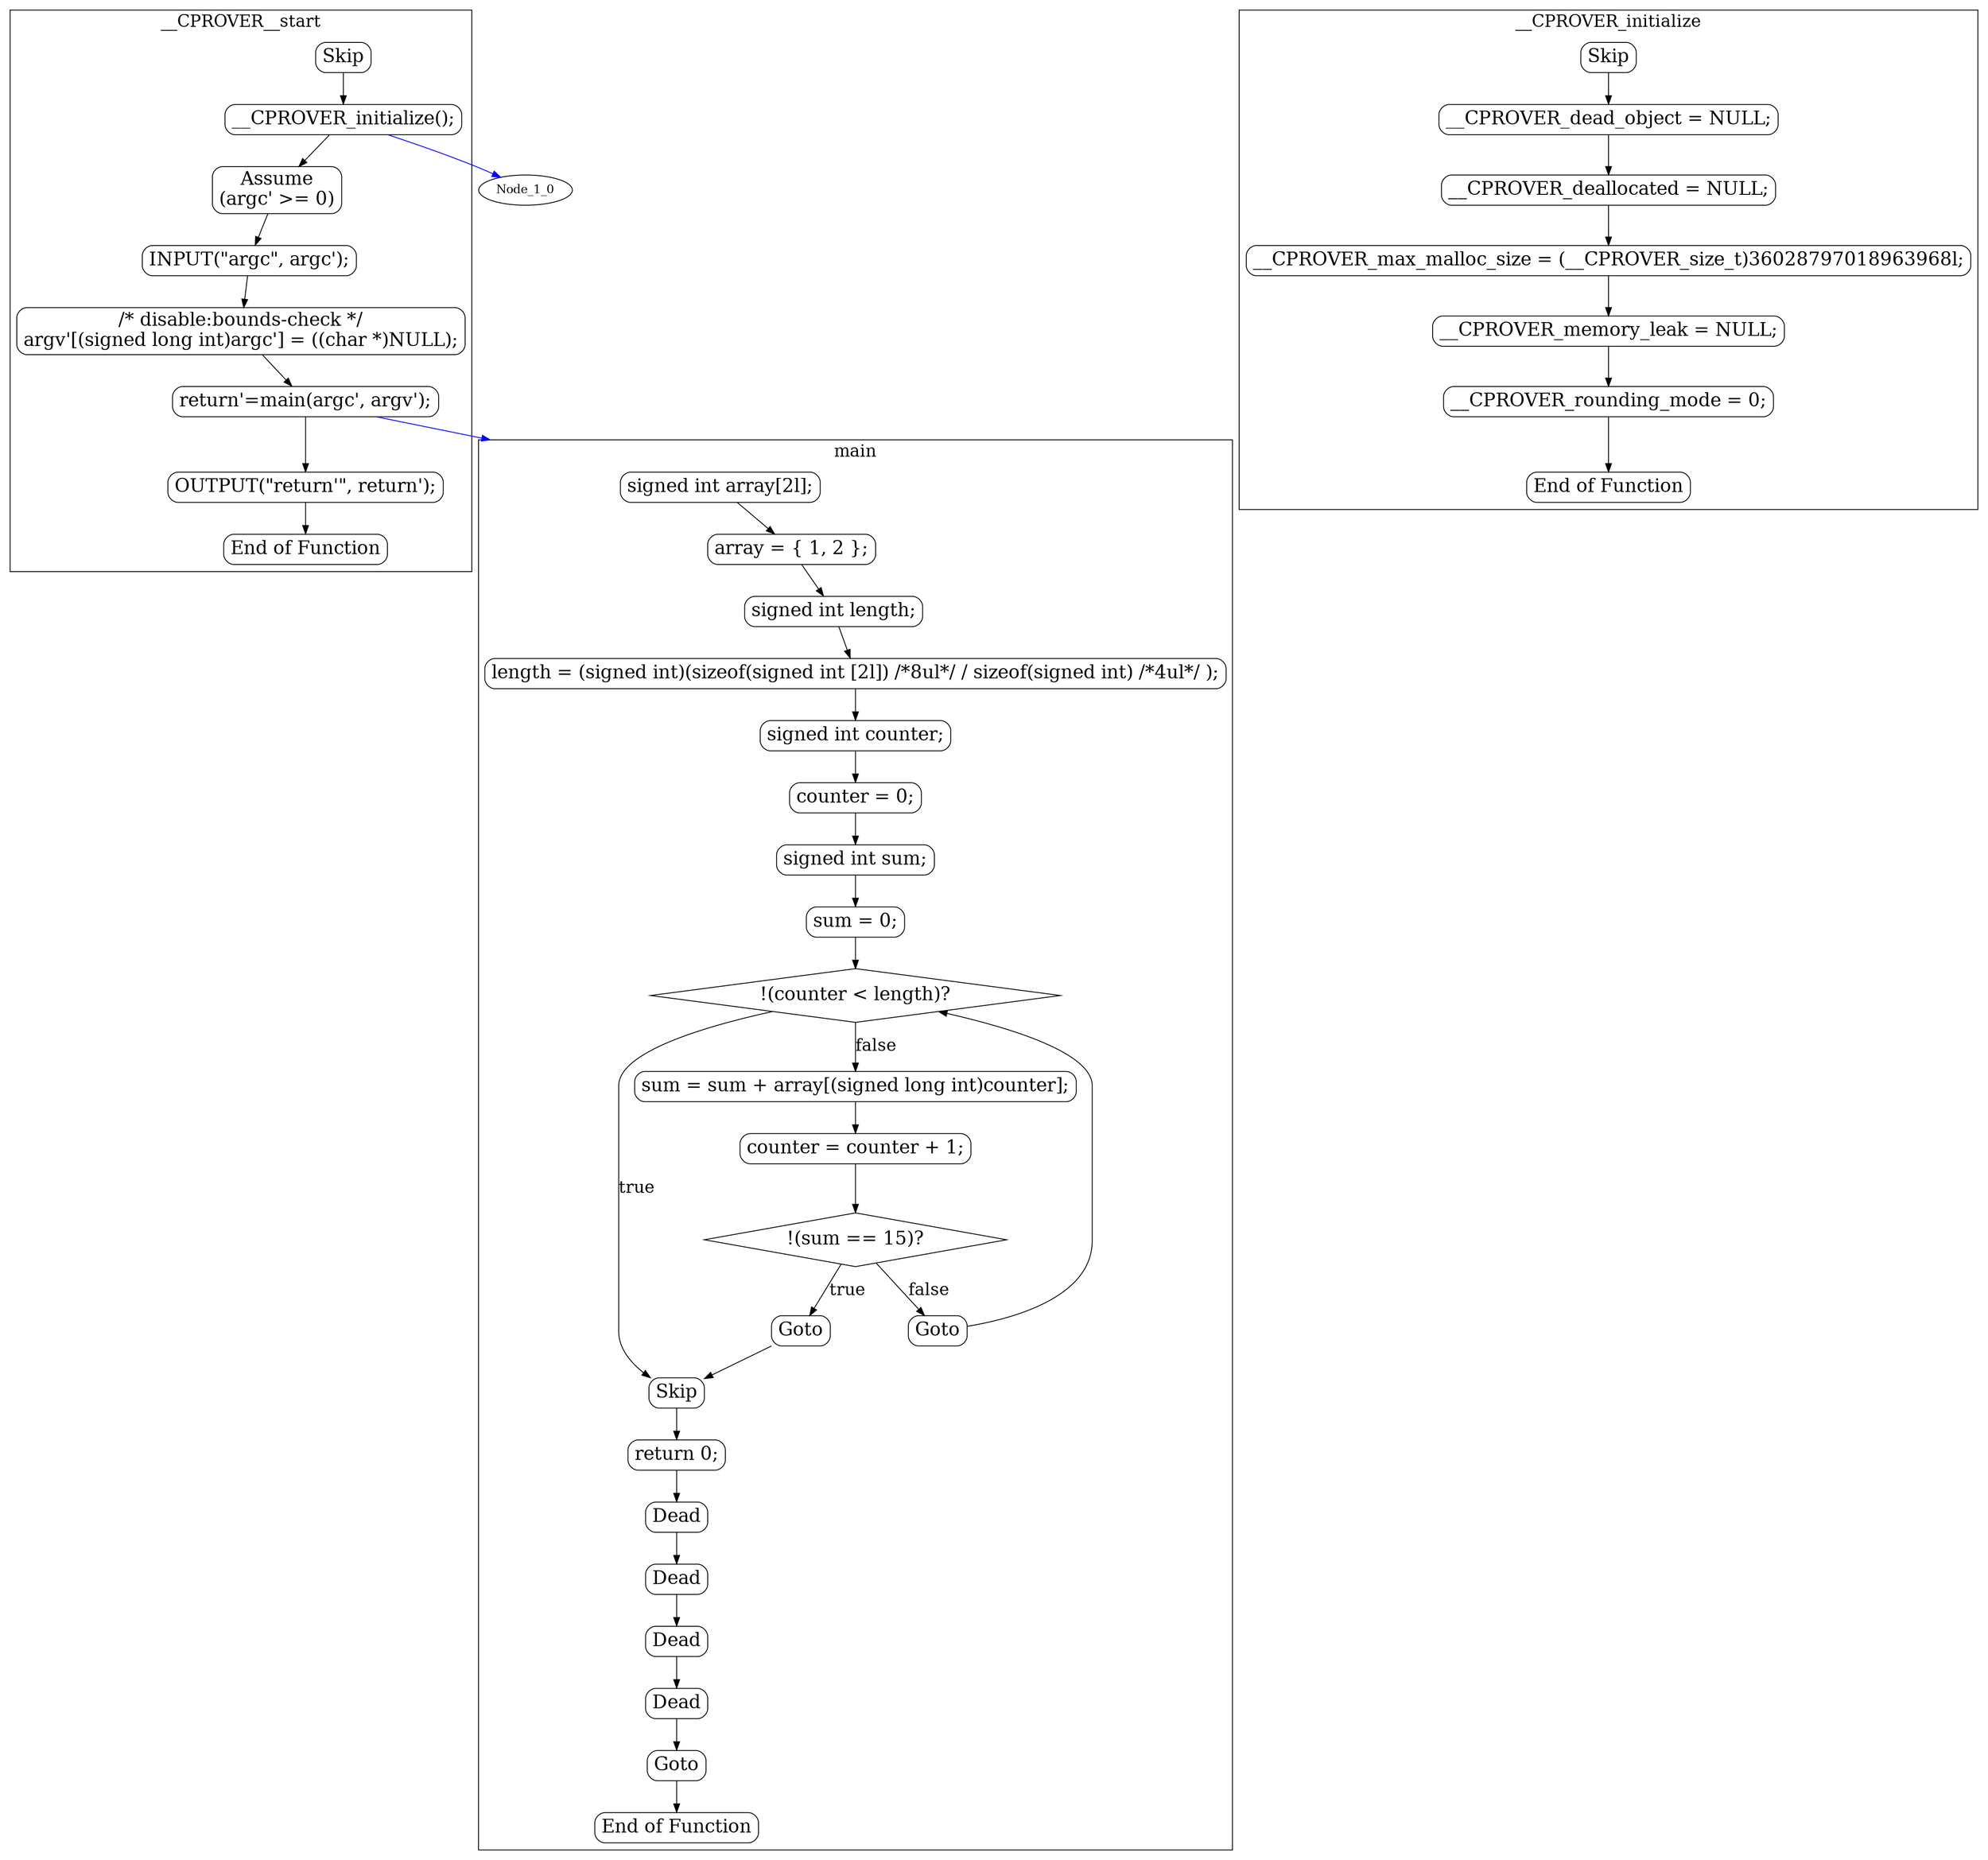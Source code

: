 digraph G {
color=black;orientation=portrait;fontsize=20;compound=true;size="30,40";ratio=compress;
subgraph "cluster_main" {
label="main";
Node_0_0 [shape=Mrecord,fontsize=22,label="signed int array[2l];"];
Node_0_0 -> Node_0_1 ;
Node_0_1 [shape=Mrecord,fontsize=22,label="array = \{ 1, 2 \};"];
Node_0_1 -> Node_0_2 ;
Node_0_2 [shape=Mrecord,fontsize=22,label="signed int length;"];
Node_0_2 -> Node_0_3 ;
Node_0_3 [shape=Mrecord,fontsize=22,label="length = (signed int)(sizeof(signed int [2l]) /*8ul*/  / sizeof(signed int) /*4ul*/ );"];
Node_0_3 -> Node_0_4 ;
Node_0_4 [shape=Mrecord,fontsize=22,label="signed int counter;"];
Node_0_4 -> Node_0_5 ;
Node_0_5 [shape=Mrecord,fontsize=22,label="counter = 0;"];
Node_0_5 -> Node_0_6 ;
Node_0_6 [shape=Mrecord,fontsize=22,label="signed int sum;"];
Node_0_6 -> Node_0_7 ;
Node_0_7 [shape=Mrecord,fontsize=22,label="sum = 0;"];
Node_0_7 -> Node_0_8 ;
Node_0_8 [shape=diamond,fontsize=22,label="!(counter \< length)?"];
Node_0_8 -> Node_0_17 [fontsize=20,label="true"];
Node_0_8 -> Node_0_9 [fontsize=20,label="false"];
Node_0_17 [shape=Mrecord,fontsize=22,label="Skip"];
Node_0_17 -> Node_0_18 ;
Node_0_9 [shape=Mrecord,fontsize=22,label="sum = sum + array[(signed long int)counter];"];
Node_0_9 -> Node_0_10 ;
Node_0_18 [shape=Mrecord,fontsize=22,label="return 0;"];
Node_0_18 -> Node_0_19 ;
Node_0_10 [shape=Mrecord,fontsize=22,label="counter = counter + 1;"];
Node_0_10 -> Node_0_11 ;
Node_0_19 [shape=Mrecord,fontsize=22,label="Dead"];
Node_0_19 -> Node_0_20 ;
Node_0_11 [shape=diamond,fontsize=22,label="!(sum == 15)?"];
Node_0_11 -> Node_0_14 [fontsize=20,label="true"];
Node_0_11 -> Node_0_12 [fontsize=20,label="false"];
Node_0_20 [shape=Mrecord,fontsize=22,label="Dead"];
Node_0_20 -> Node_0_21 ;
Node_0_14 [shape=Mrecord,fontsize=22,label="Goto"];
Node_0_14 -> Node_0_17 ;
Node_0_12 [shape=Mrecord,fontsize=22,label="Goto"];
Node_0_12 -> Node_0_8 ;
Node_0_21 [shape=Mrecord,fontsize=22,label="Dead"];
Node_0_21 -> Node_0_22 ;
Node_0_22 [shape=Mrecord,fontsize=22,label="Dead"];
Node_0_22 -> Node_0_23 ;
Node_0_23 [shape=Mrecord,fontsize=22,label="Goto"];
Node_0_23 -> Node_0_24 ;
Node_0_24 [shape=Mrecord,fontsize=22,label="End of Function"];
}
subgraph "cluster___CPROVER_initialize" {
label="__CPROVER_initialize";
Node_1_25 [shape=Mrecord,fontsize=22,label="Skip"];
Node_1_25 -> Node_1_26 ;
Node_1_26 [shape=Mrecord,fontsize=22,label="__CPROVER_dead_object = NULL;"];
Node_1_26 -> Node_1_27 ;
Node_1_27 [shape=Mrecord,fontsize=22,label="__CPROVER_deallocated = NULL;"];
Node_1_27 -> Node_1_28 ;
Node_1_28 [shape=Mrecord,fontsize=22,label="__CPROVER_max_malloc_size = (__CPROVER_size_t)36028797018963968l;"];
Node_1_28 -> Node_1_29 ;
Node_1_29 [shape=Mrecord,fontsize=22,label="__CPROVER_memory_leak = NULL;"];
Node_1_29 -> Node_1_30 ;
Node_1_30 [shape=Mrecord,fontsize=22,label="__CPROVER_rounding_mode = 0;"];
Node_1_30 -> Node_1_31 ;
Node_1_31 [shape=Mrecord,fontsize=22,label="End of Function"];
}
subgraph "cluster___CPROVER__start" {
label="__CPROVER__start";
Node_2_32 [shape=Mrecord,fontsize=22,label="Skip"];
Node_2_32 -> Node_2_33 ;
Node_2_33 [shape=Mrecord,fontsize=22,label="__CPROVER_initialize();"];
Node_2_33 -> Node_2_34 ;
Node_2_34 [shape=Mrecord,fontsize=22,label="Assume\n(argc' \>= 0)"];
Node_2_34 -> Node_2_35 ;
Node_2_35 [shape=Mrecord,fontsize=22,label="INPUT(\"argc\", argc');"];
Node_2_35 -> Node_2_36 ;
Node_2_36 [shape=Mrecord,fontsize=22,label="/* disable:bounds-check */\nargv'[(signed long int)argc'] = ((char *)NULL);"];
Node_2_36 -> Node_2_37 ;
Node_2_37 [shape=Mrecord,fontsize=22,label="return'=main(argc', argv');"];
Node_2_37 -> Node_2_38 ;
Node_2_38 [shape=Mrecord,fontsize=22,label="OUTPUT(\"return'\", return');"];
Node_2_38 -> Node_2_39 ;
Node_2_39 [shape=Mrecord,fontsize=22,label="End of Function"];
}
Node_2_33 -> Node_1_0 [lhead="cluster___CPROVER_initialize",color=blue];
Node_2_37 -> Node_0_0 [lhead="cluster_main",color=blue];
}

